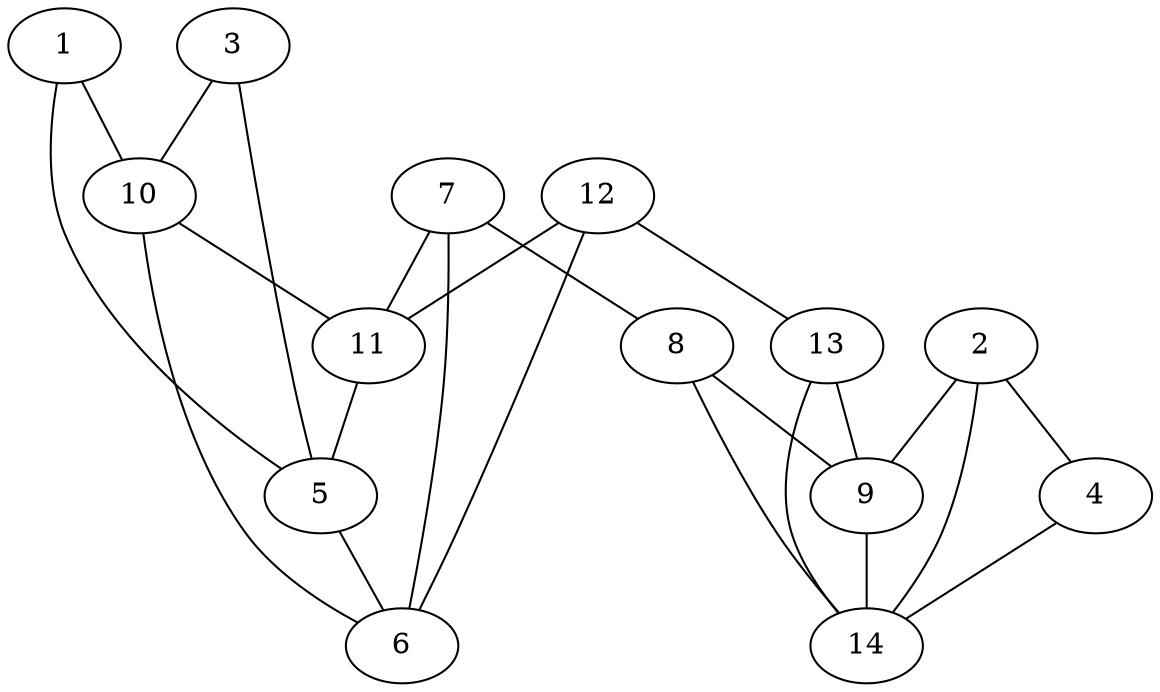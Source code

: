 graph pdb1p13 {
	1	 [aaLength=10,
		sequence=vanDerWaals,
		type=0];
	10	 [aaLength=5,
		sequence=vanDerWaals,
		type=1];
	1 -- 10	 [distance0="55.68148",
		frequency=1,
		type0=3];
	5	 [aaLength=5,
		sequence=vanDerWaals,
		type=1];
	1 -- 5	 [distance0="55.68148",
		frequency=1,
		type0=2];
	2	 [aaLength=12,
		sequence=vanDerWaals,
		type=0];
	4	 [aaLength=12,
		sequence=vanDerWaals,
		type=0];
	2 -- 4	 [distance0="18.06104",
		frequency=1,
		type0=1];
	9	 [aaLength=3,
		sequence=vanDerWaals,
		type=1];
	2 -- 9	 [distance0="62.11242",
		frequency=1,
		type0=2];
	14	 [aaLength=3,
		sequence=vanDerWaals,
		type=1];
	2 -- 14	 [distance0="62.11242",
		frequency=1,
		type0=3];
	3	 [aaLength=10,
		sequence=vanDerWaals,
		type=0];
	3 -- 10	 [distance0="46.21518",
		distance1="0.0",
		frequency=2,
		type0=3,
		type1=4];
	3 -- 5	 [distance0="46.21518",
		frequency=1,
		type0=2];
	4 -- 14	 [distance0="44.24348",
		frequency=1,
		type0=3];
	6	 [aaLength=9,
		sequence=vanDerWaals,
		type=1];
	5 -- 6	 [distance0="12.0",
		distance1="0.0",
		frequency=2,
		type0=2,
		type1=4];
	7	 [aaLength=11,
		sequence=vanDerWaals,
		type=1];
	7 -- 6	 [distance0="12.0",
		frequency=1,
		type0=2];
	11	 [aaLength=9,
		sequence=vanDerWaals,
		type=1];
	7 -- 11	 [distance0="12.0",
		frequency=1,
		type0=3];
	8	 [aaLength=4,
		sequence=vanDerWaals,
		type=1];
	7 -- 8	 [distance0="0.0",
		frequency=1,
		type0=4];
	8 -- 9	 [distance0="6.0",
		distance1="0.0",
		frequency=2,
		type0=2,
		type1=4];
	9 -- 14	 [distance0="0.0",
		frequency=1,
		type0=1];
	10 -- 6	 [distance0="12.0",
		frequency=1,
		type0=2];
	10 -- 11	 [distance0="12.0",
		distance1="0.0",
		frequency=2,
		type0=3,
		type1=4];
	11 -- 5	 [distance0="12.0",
		frequency=1,
		type0=2];
	12	 [aaLength=11,
		sequence=vanDerWaals,
		type=1];
	12 -- 6	 [distance0="12.0",
		frequency=1,
		type0=2];
	12 -- 11	 [distance0="12.0",
		frequency=1,
		type0=3];
	13	 [aaLength=4,
		sequence=vanDerWaals,
		type=1];
	12 -- 13	 [distance0="0.0",
		frequency=1,
		type0=4];
	13 -- 9	 [distance0="6.0",
		frequency=1,
		type0=2];
	13 -- 14	 [distance0="6.0",
		distance1="0.0",
		frequency=2,
		type0=3,
		type1=4];
	14 -- 8	 [distance0="6.0",
		frequency=1,
		type0=2];
}
